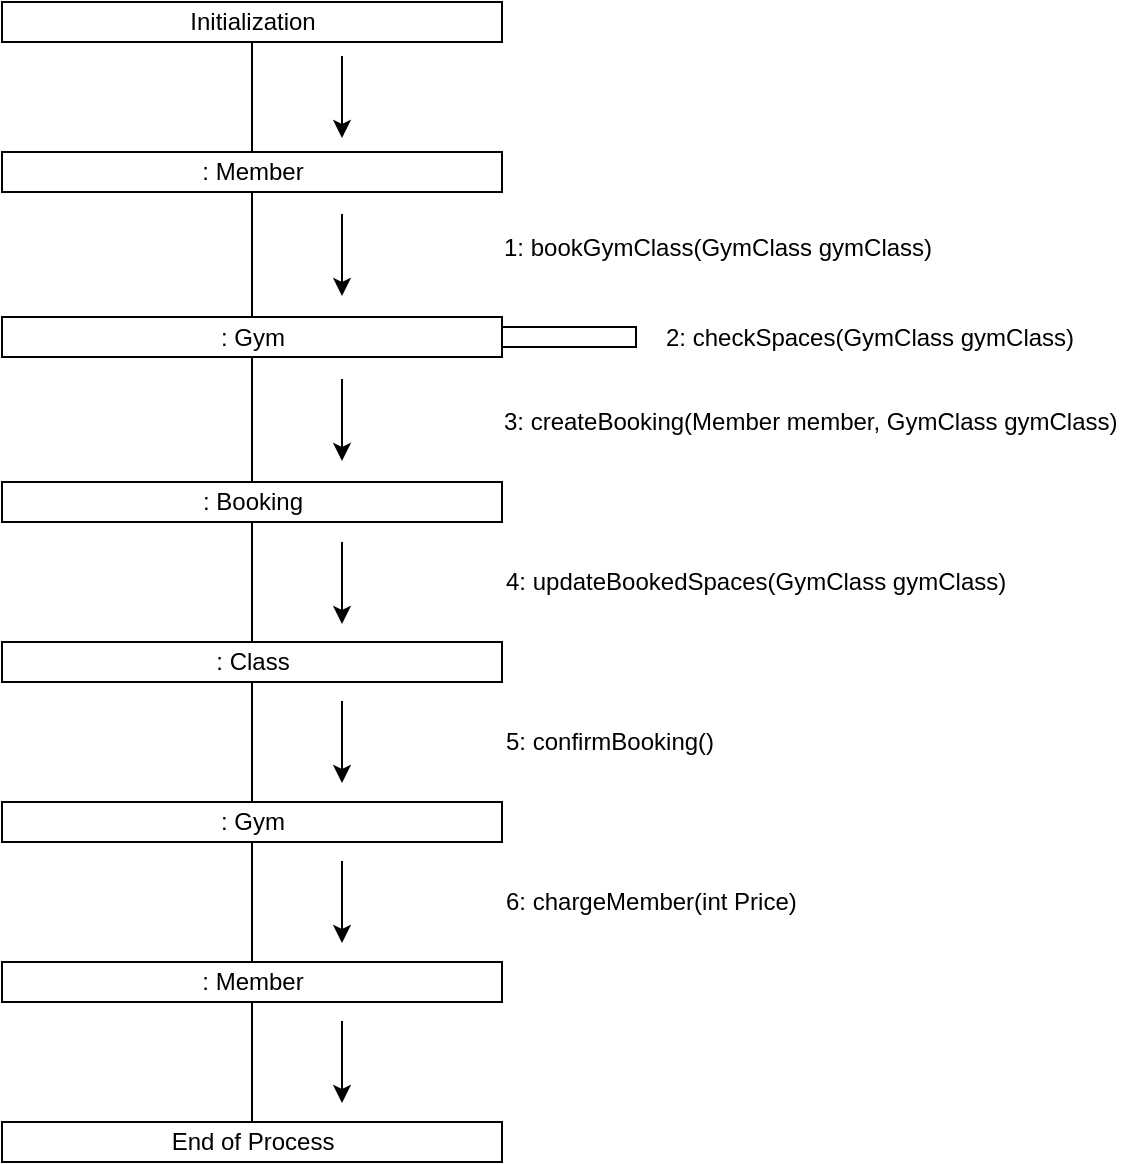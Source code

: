 <mxfile version="10.7.5" type="device"><diagram id="x0H7sQBXHoSYxKNbYyww" name="Page-1"><mxGraphModel dx="758" dy="525" grid="1" gridSize="10" guides="1" tooltips="1" connect="1" arrows="1" fold="1" page="1" pageScale="1" pageWidth="827" pageHeight="1169" math="0" shadow="0"><root><mxCell id="0"/><mxCell id="1" parent="0"/><mxCell id="w9ypl-KrA9rkKuEq2R5k-10" style="edgeStyle=orthogonalEdgeStyle;rounded=0;orthogonalLoop=1;jettySize=auto;html=1;exitX=0.5;exitY=1;exitDx=0;exitDy=0;entryX=0.5;entryY=0;entryDx=0;entryDy=0;endArrow=none;endFill=0;" edge="1" parent="1" source="w9ypl-KrA9rkKuEq2R5k-1" target="w9ypl-KrA9rkKuEq2R5k-2"><mxGeometry relative="1" as="geometry"/></mxCell><mxCell id="w9ypl-KrA9rkKuEq2R5k-1" value="Initialization" style="html=1;" vertex="1" parent="1"><mxGeometry x="20" y="60" width="250" height="20" as="geometry"/></mxCell><mxCell id="w9ypl-KrA9rkKuEq2R5k-11" style="edgeStyle=orthogonalEdgeStyle;rounded=0;orthogonalLoop=1;jettySize=auto;html=1;exitX=0.5;exitY=1;exitDx=0;exitDy=0;entryX=0.5;entryY=0;entryDx=0;entryDy=0;endArrow=none;endFill=0;" edge="1" parent="1" source="w9ypl-KrA9rkKuEq2R5k-2" target="w9ypl-KrA9rkKuEq2R5k-3"><mxGeometry relative="1" as="geometry"/></mxCell><mxCell id="w9ypl-KrA9rkKuEq2R5k-2" value=": Member" style="html=1;" vertex="1" parent="1"><mxGeometry x="20" y="135" width="250" height="20" as="geometry"/></mxCell><mxCell id="w9ypl-KrA9rkKuEq2R5k-12" style="edgeStyle=orthogonalEdgeStyle;rounded=0;orthogonalLoop=1;jettySize=auto;html=1;exitX=0.5;exitY=1;exitDx=0;exitDy=0;entryX=0.5;entryY=0;entryDx=0;entryDy=0;endArrow=none;endFill=0;" edge="1" parent="1" source="w9ypl-KrA9rkKuEq2R5k-3" target="w9ypl-KrA9rkKuEq2R5k-4"><mxGeometry relative="1" as="geometry"/></mxCell><mxCell id="w9ypl-KrA9rkKuEq2R5k-3" value=": Gym&lt;br&gt;" style="html=1;" vertex="1" parent="1"><mxGeometry x="20" y="217.5" width="250" height="20" as="geometry"/></mxCell><mxCell id="w9ypl-KrA9rkKuEq2R5k-13" style="edgeStyle=orthogonalEdgeStyle;rounded=0;orthogonalLoop=1;jettySize=auto;html=1;exitX=0.5;exitY=1;exitDx=0;exitDy=0;entryX=0.5;entryY=0;entryDx=0;entryDy=0;endArrow=none;endFill=0;" edge="1" parent="1" source="w9ypl-KrA9rkKuEq2R5k-4" target="w9ypl-KrA9rkKuEq2R5k-5"><mxGeometry relative="1" as="geometry"/></mxCell><mxCell id="w9ypl-KrA9rkKuEq2R5k-4" value=": Booking&lt;br&gt;" style="html=1;" vertex="1" parent="1"><mxGeometry x="20" y="300" width="250" height="20" as="geometry"/></mxCell><mxCell id="w9ypl-KrA9rkKuEq2R5k-14" style="edgeStyle=orthogonalEdgeStyle;rounded=0;orthogonalLoop=1;jettySize=auto;html=1;exitX=0.5;exitY=1;exitDx=0;exitDy=0;entryX=0.5;entryY=0;entryDx=0;entryDy=0;endArrow=none;endFill=0;" edge="1" parent="1" source="w9ypl-KrA9rkKuEq2R5k-5" target="w9ypl-KrA9rkKuEq2R5k-6"><mxGeometry relative="1" as="geometry"/></mxCell><mxCell id="w9ypl-KrA9rkKuEq2R5k-5" value=": Class&lt;br&gt;" style="html=1;" vertex="1" parent="1"><mxGeometry x="20" y="380" width="250" height="20" as="geometry"/></mxCell><mxCell id="w9ypl-KrA9rkKuEq2R5k-15" style="edgeStyle=orthogonalEdgeStyle;rounded=0;orthogonalLoop=1;jettySize=auto;html=1;exitX=0.5;exitY=1;exitDx=0;exitDy=0;entryX=0.5;entryY=0;entryDx=0;entryDy=0;endArrow=none;endFill=0;" edge="1" parent="1" source="w9ypl-KrA9rkKuEq2R5k-6" target="w9ypl-KrA9rkKuEq2R5k-7"><mxGeometry relative="1" as="geometry"/></mxCell><mxCell id="w9ypl-KrA9rkKuEq2R5k-6" value=": Gym&lt;br&gt;" style="html=1;" vertex="1" parent="1"><mxGeometry x="20" y="460" width="250" height="20" as="geometry"/></mxCell><mxCell id="w9ypl-KrA9rkKuEq2R5k-16" style="edgeStyle=orthogonalEdgeStyle;rounded=0;orthogonalLoop=1;jettySize=auto;html=1;exitX=0.5;exitY=1;exitDx=0;exitDy=0;entryX=0.5;entryY=0;entryDx=0;entryDy=0;endArrow=none;endFill=0;" edge="1" parent="1" source="w9ypl-KrA9rkKuEq2R5k-7" target="w9ypl-KrA9rkKuEq2R5k-8"><mxGeometry relative="1" as="geometry"/></mxCell><mxCell id="w9ypl-KrA9rkKuEq2R5k-7" value=": Member&lt;br&gt;" style="html=1;" vertex="1" parent="1"><mxGeometry x="20" y="540" width="250" height="20" as="geometry"/></mxCell><mxCell id="w9ypl-KrA9rkKuEq2R5k-8" value="End of Process&lt;br&gt;" style="html=1;" vertex="1" parent="1"><mxGeometry x="20" y="620" width="250" height="20" as="geometry"/></mxCell><mxCell id="w9ypl-KrA9rkKuEq2R5k-17" value="" style="endArrow=classic;html=1;strokeWidth=1;" edge="1" parent="1"><mxGeometry width="50" height="50" relative="1" as="geometry"><mxPoint x="190" y="330" as="sourcePoint"/><mxPoint x="190" y="371" as="targetPoint"/></mxGeometry></mxCell><mxCell id="w9ypl-KrA9rkKuEq2R5k-18" value="" style="endArrow=classic;html=1;strokeWidth=1;" edge="1" parent="1"><mxGeometry width="50" height="50" relative="1" as="geometry"><mxPoint x="190" y="87" as="sourcePoint"/><mxPoint x="190" y="128" as="targetPoint"/></mxGeometry></mxCell><mxCell id="w9ypl-KrA9rkKuEq2R5k-19" value="" style="endArrow=classic;html=1;strokeWidth=1;" edge="1" parent="1"><mxGeometry width="50" height="50" relative="1" as="geometry"><mxPoint x="190" y="166" as="sourcePoint"/><mxPoint x="190" y="207" as="targetPoint"/></mxGeometry></mxCell><mxCell id="w9ypl-KrA9rkKuEq2R5k-20" value="" style="endArrow=classic;html=1;strokeWidth=1;" edge="1" parent="1"><mxGeometry width="50" height="50" relative="1" as="geometry"><mxPoint x="190" y="248.5" as="sourcePoint"/><mxPoint x="190" y="289.5" as="targetPoint"/></mxGeometry></mxCell><mxCell id="w9ypl-KrA9rkKuEq2R5k-21" value="" style="endArrow=classic;html=1;strokeWidth=1;" edge="1" parent="1"><mxGeometry width="50" height="50" relative="1" as="geometry"><mxPoint x="190" y="409.5" as="sourcePoint"/><mxPoint x="190" y="450.5" as="targetPoint"/></mxGeometry></mxCell><mxCell id="w9ypl-KrA9rkKuEq2R5k-22" value="" style="endArrow=classic;html=1;strokeWidth=1;" edge="1" parent="1"><mxGeometry width="50" height="50" relative="1" as="geometry"><mxPoint x="190" y="489.5" as="sourcePoint"/><mxPoint x="190" y="530.5" as="targetPoint"/></mxGeometry></mxCell><mxCell id="w9ypl-KrA9rkKuEq2R5k-23" value="" style="endArrow=classic;html=1;strokeWidth=1;" edge="1" parent="1"><mxGeometry width="50" height="50" relative="1" as="geometry"><mxPoint x="190" y="569.5" as="sourcePoint"/><mxPoint x="190" y="610.5" as="targetPoint"/></mxGeometry></mxCell><mxCell id="w9ypl-KrA9rkKuEq2R5k-24" value="1: bookGymClass(GymClass gymClass)" style="text;html=1;resizable=0;points=[];autosize=1;align=left;verticalAlign=top;spacingTop=-4;" vertex="1" parent="1"><mxGeometry x="269" y="173" width="230" height="20" as="geometry"/></mxCell><mxCell id="w9ypl-KrA9rkKuEq2R5k-25" value="2: checkSpaces(GymClass gymClass)" style="text;html=1;resizable=0;points=[];autosize=1;align=left;verticalAlign=top;spacingTop=-4;" vertex="1" parent="1"><mxGeometry x="350" y="217.5" width="220" height="20" as="geometry"/></mxCell><mxCell id="w9ypl-KrA9rkKuEq2R5k-26" value="" style="rounded=0;whiteSpace=wrap;html=1;" vertex="1" parent="1"><mxGeometry x="270" y="222.5" width="67" height="10" as="geometry"/></mxCell><mxCell id="w9ypl-KrA9rkKuEq2R5k-28" value="3: createBooking(Member member, GymClass gymClass)" style="text;html=1;resizable=0;points=[];autosize=1;align=left;verticalAlign=top;spacingTop=-4;" vertex="1" parent="1"><mxGeometry x="269" y="260" width="320" height="20" as="geometry"/></mxCell><mxCell id="w9ypl-KrA9rkKuEq2R5k-29" value="4: updateBookedSpaces(GymClass gymClass)" style="text;html=1;resizable=0;points=[];autosize=1;align=left;verticalAlign=top;spacingTop=-4;" vertex="1" parent="1"><mxGeometry x="270" y="340" width="270" height="20" as="geometry"/></mxCell><mxCell id="w9ypl-KrA9rkKuEq2R5k-30" value="5: confirmBooking()" style="text;html=1;resizable=0;points=[];autosize=1;align=left;verticalAlign=top;spacingTop=-4;" vertex="1" parent="1"><mxGeometry x="270" y="420" width="120" height="20" as="geometry"/></mxCell><mxCell id="w9ypl-KrA9rkKuEq2R5k-31" value="6: chargeMember(int Price)" style="text;html=1;resizable=0;points=[];autosize=1;align=left;verticalAlign=top;spacingTop=-4;" vertex="1" parent="1"><mxGeometry x="270" y="500" width="160" height="20" as="geometry"/></mxCell></root></mxGraphModel></diagram></mxfile>